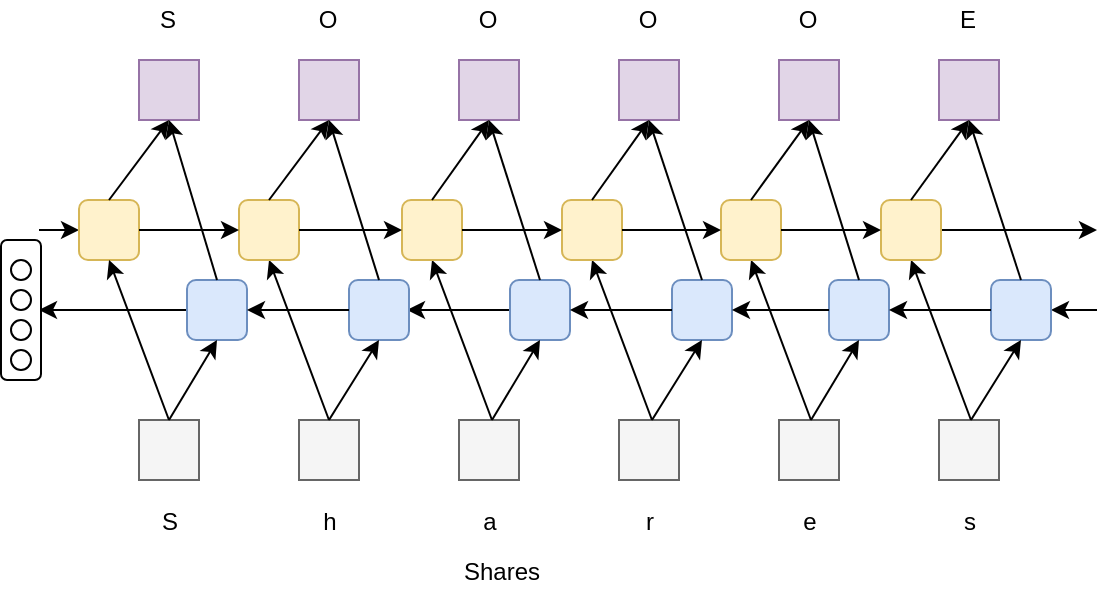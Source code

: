 <mxfile version="10.6.7" type="github"><diagram id="g8HI_m6oErlPgAcW6DRu" name="Page-1"><mxGraphModel dx="1158" dy="614" grid="1" gridSize="10" guides="1" tooltips="1" connect="1" arrows="1" fold="1" page="1" pageScale="1" pageWidth="827" pageHeight="1169" math="0" shadow="0"><root><mxCell id="0"/><mxCell id="1" parent="0"/><mxCell id="rIfPOnlPsE5DQsTtagdx-83" value="Shares" style="text;html=1;strokeColor=none;fillColor=none;align=center;verticalAlign=middle;whiteSpace=wrap;rounded=0;" vertex="1" parent="1"><mxGeometry x="376" y="382.5" width="40" height="20" as="geometry"/></mxCell><mxCell id="rIfPOnlPsE5DQsTtagdx-2" value="" style="whiteSpace=wrap;html=1;aspect=fixed;fillColor=#f5f5f5;strokeColor=#666666;fontColor=#333333;" vertex="1" parent="1"><mxGeometry x="214.5" y="317" width="30" height="30" as="geometry"/></mxCell><mxCell id="rIfPOnlPsE5DQsTtagdx-3" value="" style="whiteSpace=wrap;html=1;aspect=fixed;fillColor=#f5f5f5;strokeColor=#666666;fontColor=#333333;" vertex="1" parent="1"><mxGeometry x="294.5" y="317" width="30" height="30" as="geometry"/></mxCell><mxCell id="rIfPOnlPsE5DQsTtagdx-4" value="" style="whiteSpace=wrap;html=1;aspect=fixed;fillColor=#f5f5f5;strokeColor=#666666;fontColor=#333333;" vertex="1" parent="1"><mxGeometry x="374.5" y="317" width="30" height="30" as="geometry"/></mxCell><mxCell id="rIfPOnlPsE5DQsTtagdx-5" value="" style="whiteSpace=wrap;html=1;aspect=fixed;fillColor=#f5f5f5;strokeColor=#666666;fontColor=#333333;" vertex="1" parent="1"><mxGeometry x="454.5" y="317" width="30" height="30" as="geometry"/></mxCell><mxCell id="rIfPOnlPsE5DQsTtagdx-6" value="" style="whiteSpace=wrap;html=1;aspect=fixed;fillColor=#f5f5f5;strokeColor=#666666;fontColor=#333333;" vertex="1" parent="1"><mxGeometry x="534.5" y="317" width="30" height="30" as="geometry"/></mxCell><mxCell id="rIfPOnlPsE5DQsTtagdx-7" value="" style="whiteSpace=wrap;html=1;aspect=fixed;fillColor=#f5f5f5;strokeColor=#666666;fontColor=#333333;" vertex="1" parent="1"><mxGeometry x="614.5" y="317" width="30" height="30" as="geometry"/></mxCell><mxCell id="rIfPOnlPsE5DQsTtagdx-8" style="edgeStyle=none;rounded=0;orthogonalLoop=1;jettySize=auto;html=1;exitX=0;exitY=0.5;exitDx=0;exitDy=0;startArrow=none;startFill=0;endArrow=classic;endFill=1;" edge="1" parent="1" source="rIfPOnlPsE5DQsTtagdx-9"><mxGeometry relative="1" as="geometry"><mxPoint x="164.5" y="262" as="targetPoint"/></mxGeometry></mxCell><mxCell id="rIfPOnlPsE5DQsTtagdx-9" value="" style="rounded=1;whiteSpace=wrap;html=1;fillColor=#dae8fc;strokeColor=#6c8ebf;" vertex="1" parent="1"><mxGeometry x="238.5" y="247" width="30" height="30" as="geometry"/></mxCell><mxCell id="rIfPOnlPsE5DQsTtagdx-10" style="edgeStyle=none;rounded=0;orthogonalLoop=1;jettySize=auto;html=1;exitX=0;exitY=0.5;exitDx=0;exitDy=0;startArrow=classic;startFill=1;endArrow=none;endFill=0;" edge="1" parent="1" source="rIfPOnlPsE5DQsTtagdx-11"><mxGeometry relative="1" as="geometry"><mxPoint x="164.5" y="222" as="targetPoint"/></mxGeometry></mxCell><mxCell id="rIfPOnlPsE5DQsTtagdx-11" value="" style="rounded=1;whiteSpace=wrap;html=1;fillColor=#fff2cc;strokeColor=#d6b656;" vertex="1" parent="1"><mxGeometry x="184.5" y="207" width="30" height="30" as="geometry"/></mxCell><mxCell id="rIfPOnlPsE5DQsTtagdx-12" style="rounded=0;orthogonalLoop=1;jettySize=auto;html=1;exitX=0.5;exitY=0;exitDx=0;exitDy=0;entryX=0.5;entryY=1;entryDx=0;entryDy=0;" edge="1" parent="1" source="rIfPOnlPsE5DQsTtagdx-2" target="rIfPOnlPsE5DQsTtagdx-11"><mxGeometry relative="1" as="geometry"/></mxCell><mxCell id="rIfPOnlPsE5DQsTtagdx-13" value="" style="endArrow=classic;html=1;exitX=0.5;exitY=0;exitDx=0;exitDy=0;entryX=0.5;entryY=1;entryDx=0;entryDy=0;" edge="1" parent="1" source="rIfPOnlPsE5DQsTtagdx-2" target="rIfPOnlPsE5DQsTtagdx-9"><mxGeometry width="50" height="50" relative="1" as="geometry"><mxPoint x="184.5" y="417" as="sourcePoint"/><mxPoint x="234.5" y="367" as="targetPoint"/></mxGeometry></mxCell><mxCell id="rIfPOnlPsE5DQsTtagdx-14" style="rounded=0;orthogonalLoop=1;jettySize=auto;html=1;exitX=0.5;exitY=0;exitDx=0;exitDy=0;entryX=0.5;entryY=1;entryDx=0;entryDy=0;" edge="1" parent="1" target="rIfPOnlPsE5DQsTtagdx-18"><mxGeometry relative="1" as="geometry"><mxPoint x="309.5" y="317" as="sourcePoint"/></mxGeometry></mxCell><mxCell id="rIfPOnlPsE5DQsTtagdx-15" style="edgeStyle=none;rounded=0;orthogonalLoop=1;jettySize=auto;html=1;exitX=1;exitY=0.5;exitDx=0;exitDy=0;entryX=0;entryY=0.5;entryDx=0;entryDy=0;startArrow=classic;startFill=1;endArrow=none;endFill=0;" edge="1" parent="1" target="rIfPOnlPsE5DQsTtagdx-22"><mxGeometry relative="1" as="geometry"><mxPoint x="348.5" y="262" as="sourcePoint"/></mxGeometry></mxCell><mxCell id="rIfPOnlPsE5DQsTtagdx-16" value="" style="rounded=1;whiteSpace=wrap;html=1;fillColor=#dae8fc;strokeColor=#6c8ebf;" vertex="1" parent="1"><mxGeometry x="319.5" y="247" width="30" height="30" as="geometry"/></mxCell><mxCell id="rIfPOnlPsE5DQsTtagdx-17" style="edgeStyle=none;rounded=0;orthogonalLoop=1;jettySize=auto;html=1;exitX=1;exitY=0.5;exitDx=0;exitDy=0;entryX=0;entryY=0.5;entryDx=0;entryDy=0;startArrow=classic;startFill=1;endArrow=none;endFill=0;" edge="1" parent="1" source="rIfPOnlPsE5DQsTtagdx-9" target="rIfPOnlPsE5DQsTtagdx-16"><mxGeometry relative="1" as="geometry"/></mxCell><mxCell id="rIfPOnlPsE5DQsTtagdx-18" value="" style="rounded=1;whiteSpace=wrap;html=1;fillColor=#fff2cc;strokeColor=#d6b656;" vertex="1" parent="1"><mxGeometry x="264.5" y="207" width="30" height="30" as="geometry"/></mxCell><mxCell id="rIfPOnlPsE5DQsTtagdx-19" style="edgeStyle=none;rounded=0;orthogonalLoop=1;jettySize=auto;html=1;exitX=1;exitY=0.5;exitDx=0;exitDy=0;entryX=0;entryY=0.5;entryDx=0;entryDy=0;startArrow=none;startFill=0;endArrow=classic;endFill=1;" edge="1" parent="1" source="rIfPOnlPsE5DQsTtagdx-11" target="rIfPOnlPsE5DQsTtagdx-18"><mxGeometry relative="1" as="geometry"/></mxCell><mxCell id="rIfPOnlPsE5DQsTtagdx-20" value="" style="endArrow=classic;html=1;exitX=0.5;exitY=0;exitDx=0;exitDy=0;entryX=0.5;entryY=1;entryDx=0;entryDy=0;" edge="1" parent="1" target="rIfPOnlPsE5DQsTtagdx-16"><mxGeometry width="50" height="50" relative="1" as="geometry"><mxPoint x="309.5" y="317" as="sourcePoint"/><mxPoint x="314.5" y="367" as="targetPoint"/></mxGeometry></mxCell><mxCell id="rIfPOnlPsE5DQsTtagdx-21" style="rounded=0;orthogonalLoop=1;jettySize=auto;html=1;exitX=0.5;exitY=0;exitDx=0;exitDy=0;entryX=0.5;entryY=1;entryDx=0;entryDy=0;" edge="1" parent="1" target="rIfPOnlPsE5DQsTtagdx-23"><mxGeometry relative="1" as="geometry"><mxPoint x="391" y="317" as="sourcePoint"/></mxGeometry></mxCell><mxCell id="rIfPOnlPsE5DQsTtagdx-22" value="" style="rounded=1;whiteSpace=wrap;html=1;fillColor=#dae8fc;strokeColor=#6c8ebf;" vertex="1" parent="1"><mxGeometry x="400" y="247" width="30" height="30" as="geometry"/></mxCell><mxCell id="rIfPOnlPsE5DQsTtagdx-23" value="" style="rounded=1;whiteSpace=wrap;html=1;fillColor=#fff2cc;strokeColor=#d6b656;" vertex="1" parent="1"><mxGeometry x="346" y="207" width="30" height="30" as="geometry"/></mxCell><mxCell id="rIfPOnlPsE5DQsTtagdx-24" style="edgeStyle=none;rounded=0;orthogonalLoop=1;jettySize=auto;html=1;exitX=1;exitY=0.5;exitDx=0;exitDy=0;entryX=0;entryY=0.5;entryDx=0;entryDy=0;startArrow=none;startFill=0;endArrow=classic;endFill=1;" edge="1" parent="1" source="rIfPOnlPsE5DQsTtagdx-18" target="rIfPOnlPsE5DQsTtagdx-23"><mxGeometry relative="1" as="geometry"/></mxCell><mxCell id="rIfPOnlPsE5DQsTtagdx-25" value="" style="endArrow=classic;html=1;exitX=0.5;exitY=0;exitDx=0;exitDy=0;entryX=0.5;entryY=1;entryDx=0;entryDy=0;" edge="1" parent="1" target="rIfPOnlPsE5DQsTtagdx-22"><mxGeometry width="50" height="50" relative="1" as="geometry"><mxPoint x="391" y="317" as="sourcePoint"/><mxPoint x="396" y="367" as="targetPoint"/></mxGeometry></mxCell><mxCell id="rIfPOnlPsE5DQsTtagdx-26" style="rounded=0;orthogonalLoop=1;jettySize=auto;html=1;exitX=0.5;exitY=0;exitDx=0;exitDy=0;entryX=0.5;entryY=1;entryDx=0;entryDy=0;" edge="1" parent="1" target="rIfPOnlPsE5DQsTtagdx-29"><mxGeometry relative="1" as="geometry"><mxPoint x="471" y="317" as="sourcePoint"/></mxGeometry></mxCell><mxCell id="rIfPOnlPsE5DQsTtagdx-27" value="" style="rounded=1;whiteSpace=wrap;html=1;fillColor=#dae8fc;strokeColor=#6c8ebf;" vertex="1" parent="1"><mxGeometry x="481" y="247" width="30" height="30" as="geometry"/></mxCell><mxCell id="rIfPOnlPsE5DQsTtagdx-28" style="edgeStyle=none;rounded=0;orthogonalLoop=1;jettySize=auto;html=1;exitX=1;exitY=0.5;exitDx=0;exitDy=0;entryX=0;entryY=0.5;entryDx=0;entryDy=0;startArrow=classic;startFill=1;endArrow=none;endFill=0;" edge="1" parent="1" source="rIfPOnlPsE5DQsTtagdx-22" target="rIfPOnlPsE5DQsTtagdx-27"><mxGeometry relative="1" as="geometry"/></mxCell><mxCell id="rIfPOnlPsE5DQsTtagdx-29" value="" style="rounded=1;whiteSpace=wrap;html=1;fillColor=#fff2cc;strokeColor=#d6b656;" vertex="1" parent="1"><mxGeometry x="426" y="207" width="30" height="30" as="geometry"/></mxCell><mxCell id="rIfPOnlPsE5DQsTtagdx-30" style="edgeStyle=none;rounded=0;orthogonalLoop=1;jettySize=auto;html=1;exitX=1;exitY=0.5;exitDx=0;exitDy=0;entryX=0;entryY=0.5;entryDx=0;entryDy=0;startArrow=none;startFill=0;endArrow=classic;endFill=1;" edge="1" parent="1" source="rIfPOnlPsE5DQsTtagdx-23" target="rIfPOnlPsE5DQsTtagdx-29"><mxGeometry relative="1" as="geometry"/></mxCell><mxCell id="rIfPOnlPsE5DQsTtagdx-31" value="" style="endArrow=classic;html=1;exitX=0.5;exitY=0;exitDx=0;exitDy=0;entryX=0.5;entryY=1;entryDx=0;entryDy=0;" edge="1" parent="1" target="rIfPOnlPsE5DQsTtagdx-27"><mxGeometry width="50" height="50" relative="1" as="geometry"><mxPoint x="471" y="317" as="sourcePoint"/><mxPoint x="476" y="367" as="targetPoint"/></mxGeometry></mxCell><mxCell id="rIfPOnlPsE5DQsTtagdx-32" style="rounded=0;orthogonalLoop=1;jettySize=auto;html=1;exitX=0.5;exitY=0;exitDx=0;exitDy=0;entryX=0.5;entryY=1;entryDx=0;entryDy=0;" edge="1" parent="1" target="rIfPOnlPsE5DQsTtagdx-35"><mxGeometry relative="1" as="geometry"><mxPoint x="550.5" y="317" as="sourcePoint"/></mxGeometry></mxCell><mxCell id="rIfPOnlPsE5DQsTtagdx-33" value="" style="rounded=1;whiteSpace=wrap;html=1;fillColor=#dae8fc;strokeColor=#6c8ebf;" vertex="1" parent="1"><mxGeometry x="559.5" y="247" width="30" height="30" as="geometry"/></mxCell><mxCell id="rIfPOnlPsE5DQsTtagdx-34" style="edgeStyle=none;rounded=0;orthogonalLoop=1;jettySize=auto;html=1;exitX=1;exitY=0.5;exitDx=0;exitDy=0;entryX=0;entryY=0.5;entryDx=0;entryDy=0;startArrow=classic;startFill=1;endArrow=none;endFill=0;" edge="1" parent="1" source="rIfPOnlPsE5DQsTtagdx-27" target="rIfPOnlPsE5DQsTtagdx-33"><mxGeometry relative="1" as="geometry"/></mxCell><mxCell id="rIfPOnlPsE5DQsTtagdx-35" value="" style="rounded=1;whiteSpace=wrap;html=1;fillColor=#fff2cc;strokeColor=#d6b656;" vertex="1" parent="1"><mxGeometry x="505.5" y="207" width="30" height="30" as="geometry"/></mxCell><mxCell id="rIfPOnlPsE5DQsTtagdx-36" style="edgeStyle=none;rounded=0;orthogonalLoop=1;jettySize=auto;html=1;exitX=1;exitY=0.5;exitDx=0;exitDy=0;entryX=0;entryY=0.5;entryDx=0;entryDy=0;startArrow=none;startFill=0;endArrow=classic;endFill=1;" edge="1" parent="1" source="rIfPOnlPsE5DQsTtagdx-29" target="rIfPOnlPsE5DQsTtagdx-35"><mxGeometry relative="1" as="geometry"/></mxCell><mxCell id="rIfPOnlPsE5DQsTtagdx-37" value="" style="endArrow=classic;html=1;exitX=0.5;exitY=0;exitDx=0;exitDy=0;entryX=0.5;entryY=1;entryDx=0;entryDy=0;" edge="1" parent="1" target="rIfPOnlPsE5DQsTtagdx-33"><mxGeometry width="50" height="50" relative="1" as="geometry"><mxPoint x="550.5" y="317" as="sourcePoint"/><mxPoint x="555.5" y="367" as="targetPoint"/></mxGeometry></mxCell><mxCell id="rIfPOnlPsE5DQsTtagdx-38" style="rounded=0;orthogonalLoop=1;jettySize=auto;html=1;exitX=0.5;exitY=0;exitDx=0;exitDy=0;entryX=0.5;entryY=1;entryDx=0;entryDy=0;" edge="1" parent="1" target="rIfPOnlPsE5DQsTtagdx-43"><mxGeometry relative="1" as="geometry"><mxPoint x="630.5" y="317" as="sourcePoint"/></mxGeometry></mxCell><mxCell id="rIfPOnlPsE5DQsTtagdx-39" style="edgeStyle=none;rounded=0;orthogonalLoop=1;jettySize=auto;html=1;exitX=1;exitY=0.5;exitDx=0;exitDy=0;startArrow=classic;startFill=1;endArrow=none;endFill=0;" edge="1" parent="1" source="rIfPOnlPsE5DQsTtagdx-40"><mxGeometry relative="1" as="geometry"><mxPoint x="693.5" y="262" as="targetPoint"/></mxGeometry></mxCell><mxCell id="rIfPOnlPsE5DQsTtagdx-40" value="" style="rounded=1;whiteSpace=wrap;html=1;fillColor=#dae8fc;strokeColor=#6c8ebf;" vertex="1" parent="1"><mxGeometry x="640.5" y="247" width="30" height="30" as="geometry"/></mxCell><mxCell id="rIfPOnlPsE5DQsTtagdx-41" style="edgeStyle=none;rounded=0;orthogonalLoop=1;jettySize=auto;html=1;exitX=1;exitY=0.5;exitDx=0;exitDy=0;entryX=0;entryY=0.5;entryDx=0;entryDy=0;startArrow=classic;startFill=1;endArrow=none;endFill=0;" edge="1" parent="1" source="rIfPOnlPsE5DQsTtagdx-33" target="rIfPOnlPsE5DQsTtagdx-40"><mxGeometry relative="1" as="geometry"/></mxCell><mxCell id="rIfPOnlPsE5DQsTtagdx-42" style="edgeStyle=none;rounded=0;orthogonalLoop=1;jettySize=auto;html=1;exitX=1;exitY=0.5;exitDx=0;exitDy=0;startArrow=none;startFill=0;endArrow=classic;endFill=1;" edge="1" parent="1" source="rIfPOnlPsE5DQsTtagdx-43"><mxGeometry relative="1" as="geometry"><mxPoint x="693.5" y="222" as="targetPoint"/></mxGeometry></mxCell><mxCell id="rIfPOnlPsE5DQsTtagdx-43" value="" style="rounded=1;whiteSpace=wrap;html=1;fillColor=#fff2cc;strokeColor=#d6b656;" vertex="1" parent="1"><mxGeometry x="585.5" y="207" width="30" height="30" as="geometry"/></mxCell><mxCell id="rIfPOnlPsE5DQsTtagdx-44" style="edgeStyle=none;rounded=0;orthogonalLoop=1;jettySize=auto;html=1;exitX=1;exitY=0.5;exitDx=0;exitDy=0;entryX=0;entryY=0.5;entryDx=0;entryDy=0;startArrow=none;startFill=0;endArrow=classic;endFill=1;" edge="1" parent="1" source="rIfPOnlPsE5DQsTtagdx-35" target="rIfPOnlPsE5DQsTtagdx-43"><mxGeometry relative="1" as="geometry"/></mxCell><mxCell id="rIfPOnlPsE5DQsTtagdx-45" value="" style="endArrow=classic;html=1;exitX=0.5;exitY=0;exitDx=0;exitDy=0;entryX=0.5;entryY=1;entryDx=0;entryDy=0;" edge="1" parent="1" target="rIfPOnlPsE5DQsTtagdx-40"><mxGeometry width="50" height="50" relative="1" as="geometry"><mxPoint x="630.5" y="317" as="sourcePoint"/><mxPoint x="635.5" y="367" as="targetPoint"/></mxGeometry></mxCell><mxCell id="rIfPOnlPsE5DQsTtagdx-46" value="S" style="text;html=1;strokeColor=none;fillColor=none;align=center;verticalAlign=middle;whiteSpace=wrap;rounded=0;" vertex="1" parent="1"><mxGeometry x="209.5" y="358" width="40" height="20" as="geometry"/></mxCell><mxCell id="rIfPOnlPsE5DQsTtagdx-47" value="h" style="text;html=1;strokeColor=none;fillColor=none;align=center;verticalAlign=middle;whiteSpace=wrap;rounded=0;" vertex="1" parent="1"><mxGeometry x="289.5" y="358" width="40" height="20" as="geometry"/></mxCell><mxCell id="rIfPOnlPsE5DQsTtagdx-48" value="a" style="text;html=1;strokeColor=none;fillColor=none;align=center;verticalAlign=middle;whiteSpace=wrap;rounded=0;" vertex="1" parent="1"><mxGeometry x="369.5" y="358" width="40" height="20" as="geometry"/></mxCell><mxCell id="rIfPOnlPsE5DQsTtagdx-49" value="r" style="text;html=1;strokeColor=none;fillColor=none;align=center;verticalAlign=middle;whiteSpace=wrap;rounded=0;" vertex="1" parent="1"><mxGeometry x="449.5" y="358" width="40" height="20" as="geometry"/></mxCell><mxCell id="rIfPOnlPsE5DQsTtagdx-50" value="e" style="text;html=1;strokeColor=none;fillColor=none;align=center;verticalAlign=middle;whiteSpace=wrap;rounded=0;" vertex="1" parent="1"><mxGeometry x="529.5" y="358" width="40" height="20" as="geometry"/></mxCell><mxCell id="rIfPOnlPsE5DQsTtagdx-51" value="s" style="text;html=1;strokeColor=none;fillColor=none;align=center;verticalAlign=middle;whiteSpace=wrap;rounded=0;" vertex="1" parent="1"><mxGeometry x="609.5" y="358" width="40" height="20" as="geometry"/></mxCell><mxCell id="rIfPOnlPsE5DQsTtagdx-55" value="" style="whiteSpace=wrap;html=1;aspect=fixed;fillColor=#e1d5e7;strokeColor=#9673a6;" vertex="1" parent="1"><mxGeometry x="214.5" y="137" width="30" height="30" as="geometry"/></mxCell><mxCell id="rIfPOnlPsE5DQsTtagdx-56" style="edgeStyle=none;rounded=0;orthogonalLoop=1;jettySize=auto;html=1;exitX=0.5;exitY=0;exitDx=0;exitDy=0;startArrow=none;startFill=0;endArrow=classic;endFill=1;entryX=0.5;entryY=1;entryDx=0;entryDy=0;" edge="1" parent="1" source="rIfPOnlPsE5DQsTtagdx-9" target="rIfPOnlPsE5DQsTtagdx-55"><mxGeometry relative="1" as="geometry"><mxPoint x="224.5" y="167" as="targetPoint"/></mxGeometry></mxCell><mxCell id="rIfPOnlPsE5DQsTtagdx-57" style="edgeStyle=none;rounded=0;orthogonalLoop=1;jettySize=auto;html=1;exitX=0.5;exitY=0;exitDx=0;exitDy=0;entryX=0.5;entryY=1;entryDx=0;entryDy=0;startArrow=none;startFill=0;endArrow=classic;endFill=1;" edge="1" parent="1" source="rIfPOnlPsE5DQsTtagdx-11" target="rIfPOnlPsE5DQsTtagdx-55"><mxGeometry relative="1" as="geometry"/></mxCell><mxCell id="rIfPOnlPsE5DQsTtagdx-59" value="" style="whiteSpace=wrap;html=1;aspect=fixed;fillColor=#e1d5e7;strokeColor=#9673a6;" vertex="1" parent="1"><mxGeometry x="294.5" y="137" width="30" height="30" as="geometry"/></mxCell><mxCell id="rIfPOnlPsE5DQsTtagdx-60" style="edgeStyle=none;rounded=0;orthogonalLoop=1;jettySize=auto;html=1;exitX=0.5;exitY=0;exitDx=0;exitDy=0;startArrow=none;startFill=0;endArrow=classic;endFill=1;entryX=0.5;entryY=1;entryDx=0;entryDy=0;" edge="1" parent="1" source="rIfPOnlPsE5DQsTtagdx-16" target="rIfPOnlPsE5DQsTtagdx-59"><mxGeometry relative="1" as="geometry"><mxPoint x="314.5" y="167" as="targetPoint"/></mxGeometry></mxCell><mxCell id="rIfPOnlPsE5DQsTtagdx-61" style="edgeStyle=none;rounded=0;orthogonalLoop=1;jettySize=auto;html=1;exitX=0.5;exitY=0;exitDx=0;exitDy=0;entryX=0.5;entryY=1;entryDx=0;entryDy=0;startArrow=none;startFill=0;endArrow=classic;endFill=1;" edge="1" parent="1" source="rIfPOnlPsE5DQsTtagdx-18" target="rIfPOnlPsE5DQsTtagdx-59"><mxGeometry relative="1" as="geometry"/></mxCell><mxCell id="rIfPOnlPsE5DQsTtagdx-62" value="" style="whiteSpace=wrap;html=1;aspect=fixed;fillColor=#e1d5e7;strokeColor=#9673a6;" vertex="1" parent="1"><mxGeometry x="374.5" y="137" width="30" height="30" as="geometry"/></mxCell><mxCell id="rIfPOnlPsE5DQsTtagdx-63" style="edgeStyle=none;rounded=0;orthogonalLoop=1;jettySize=auto;html=1;exitX=0.5;exitY=0;exitDx=0;exitDy=0;entryX=0.5;entryY=1;entryDx=0;entryDy=0;startArrow=none;startFill=0;endArrow=classic;endFill=1;" edge="1" parent="1" source="rIfPOnlPsE5DQsTtagdx-22" target="rIfPOnlPsE5DQsTtagdx-62"><mxGeometry relative="1" as="geometry"/></mxCell><mxCell id="rIfPOnlPsE5DQsTtagdx-64" style="edgeStyle=none;rounded=0;orthogonalLoop=1;jettySize=auto;html=1;exitX=0.5;exitY=0;exitDx=0;exitDy=0;entryX=0.5;entryY=1;entryDx=0;entryDy=0;startArrow=none;startFill=0;endArrow=classic;endFill=1;" edge="1" parent="1" source="rIfPOnlPsE5DQsTtagdx-23" target="rIfPOnlPsE5DQsTtagdx-62"><mxGeometry relative="1" as="geometry"/></mxCell><mxCell id="rIfPOnlPsE5DQsTtagdx-65" value="" style="whiteSpace=wrap;html=1;aspect=fixed;fillColor=#e1d5e7;strokeColor=#9673a6;" vertex="1" parent="1"><mxGeometry x="454.5" y="137" width="30" height="30" as="geometry"/></mxCell><mxCell id="rIfPOnlPsE5DQsTtagdx-66" style="edgeStyle=none;rounded=0;orthogonalLoop=1;jettySize=auto;html=1;exitX=0.5;exitY=0;exitDx=0;exitDy=0;startArrow=none;startFill=0;endArrow=classic;endFill=1;entryX=0.5;entryY=1;entryDx=0;entryDy=0;" edge="1" parent="1" source="rIfPOnlPsE5DQsTtagdx-27" target="rIfPOnlPsE5DQsTtagdx-65"><mxGeometry relative="1" as="geometry"><mxPoint x="474.5" y="167" as="targetPoint"/></mxGeometry></mxCell><mxCell id="rIfPOnlPsE5DQsTtagdx-67" style="edgeStyle=none;rounded=0;orthogonalLoop=1;jettySize=auto;html=1;exitX=0.5;exitY=0;exitDx=0;exitDy=0;entryX=0.5;entryY=1;entryDx=0;entryDy=0;startArrow=none;startFill=0;endArrow=classic;endFill=1;" edge="1" parent="1" source="rIfPOnlPsE5DQsTtagdx-29" target="rIfPOnlPsE5DQsTtagdx-65"><mxGeometry relative="1" as="geometry"/></mxCell><mxCell id="rIfPOnlPsE5DQsTtagdx-69" value="" style="whiteSpace=wrap;html=1;aspect=fixed;fillColor=#e1d5e7;strokeColor=#9673a6;" vertex="1" parent="1"><mxGeometry x="534.5" y="137" width="30" height="30" as="geometry"/></mxCell><mxCell id="rIfPOnlPsE5DQsTtagdx-70" style="edgeStyle=none;rounded=0;orthogonalLoop=1;jettySize=auto;html=1;exitX=0.5;exitY=0;exitDx=0;exitDy=0;entryX=0.5;entryY=1;entryDx=0;entryDy=0;startArrow=none;startFill=0;endArrow=classic;endFill=1;" edge="1" parent="1" source="rIfPOnlPsE5DQsTtagdx-33" target="rIfPOnlPsE5DQsTtagdx-69"><mxGeometry relative="1" as="geometry"/></mxCell><mxCell id="rIfPOnlPsE5DQsTtagdx-71" style="edgeStyle=none;rounded=0;orthogonalLoop=1;jettySize=auto;html=1;exitX=0.5;exitY=0;exitDx=0;exitDy=0;entryX=0.5;entryY=1;entryDx=0;entryDy=0;startArrow=none;startFill=0;endArrow=classic;endFill=1;" edge="1" parent="1" source="rIfPOnlPsE5DQsTtagdx-35" target="rIfPOnlPsE5DQsTtagdx-69"><mxGeometry relative="1" as="geometry"/></mxCell><mxCell id="rIfPOnlPsE5DQsTtagdx-72" value="" style="whiteSpace=wrap;html=1;aspect=fixed;fillColor=#e1d5e7;strokeColor=#9673a6;" vertex="1" parent="1"><mxGeometry x="614.5" y="137" width="30" height="30" as="geometry"/></mxCell><mxCell id="rIfPOnlPsE5DQsTtagdx-73" style="edgeStyle=none;rounded=0;orthogonalLoop=1;jettySize=auto;html=1;exitX=0.5;exitY=0;exitDx=0;exitDy=0;entryX=0.5;entryY=1;entryDx=0;entryDy=0;startArrow=none;startFill=0;endArrow=classic;endFill=1;" edge="1" parent="1" source="rIfPOnlPsE5DQsTtagdx-40" target="rIfPOnlPsE5DQsTtagdx-72"><mxGeometry relative="1" as="geometry"/></mxCell><mxCell id="rIfPOnlPsE5DQsTtagdx-74" value="S" style="text;html=1;strokeColor=none;fillColor=none;align=center;verticalAlign=middle;whiteSpace=wrap;rounded=0;" vertex="1" parent="1"><mxGeometry x="208.5" y="107" width="40" height="20" as="geometry"/></mxCell><mxCell id="rIfPOnlPsE5DQsTtagdx-75" value="O" style="text;html=1;strokeColor=none;fillColor=none;align=center;verticalAlign=middle;whiteSpace=wrap;rounded=0;" vertex="1" parent="1"><mxGeometry x="288.5" y="107" width="40" height="20" as="geometry"/></mxCell><mxCell id="rIfPOnlPsE5DQsTtagdx-76" value="O" style="text;html=1;strokeColor=none;fillColor=none;align=center;verticalAlign=middle;whiteSpace=wrap;rounded=0;" vertex="1" parent="1"><mxGeometry x="368.5" y="107" width="40" height="20" as="geometry"/></mxCell><mxCell id="rIfPOnlPsE5DQsTtagdx-77" value="O" style="text;html=1;strokeColor=none;fillColor=none;align=center;verticalAlign=middle;whiteSpace=wrap;rounded=0;" vertex="1" parent="1"><mxGeometry x="448.5" y="107" width="40" height="20" as="geometry"/></mxCell><mxCell id="rIfPOnlPsE5DQsTtagdx-78" value="O" style="text;html=1;strokeColor=none;fillColor=none;align=center;verticalAlign=middle;whiteSpace=wrap;rounded=0;" vertex="1" parent="1"><mxGeometry x="528.5" y="107" width="40" height="20" as="geometry"/></mxCell><mxCell id="rIfPOnlPsE5DQsTtagdx-79" value="E" style="text;html=1;strokeColor=none;fillColor=none;align=center;verticalAlign=middle;whiteSpace=wrap;rounded=0;" vertex="1" parent="1"><mxGeometry x="608.5" y="107" width="40" height="20" as="geometry"/></mxCell><mxCell id="rIfPOnlPsE5DQsTtagdx-80" style="edgeStyle=none;rounded=0;orthogonalLoop=1;jettySize=auto;html=1;exitX=0.5;exitY=0;exitDx=0;exitDy=0;entryX=0.5;entryY=1;entryDx=0;entryDy=0;startArrow=none;startFill=0;endArrow=classic;endFill=1;" edge="1" parent="1" source="rIfPOnlPsE5DQsTtagdx-43" target="rIfPOnlPsE5DQsTtagdx-72"><mxGeometry relative="1" as="geometry"/></mxCell><mxCell id="rIfPOnlPsE5DQsTtagdx-85" value="" style="rounded=1;whiteSpace=wrap;html=1;" vertex="1" parent="1"><mxGeometry x="145.5" y="227" width="20" height="70" as="geometry"/></mxCell><mxCell id="rIfPOnlPsE5DQsTtagdx-86" value="" style="ellipse;whiteSpace=wrap;html=1;aspect=fixed;" vertex="1" parent="1"><mxGeometry x="150.5" y="237" width="10" height="10" as="geometry"/></mxCell><mxCell id="rIfPOnlPsE5DQsTtagdx-87" value="" style="ellipse;whiteSpace=wrap;html=1;aspect=fixed;" vertex="1" parent="1"><mxGeometry x="150.5" y="252" width="10" height="10" as="geometry"/></mxCell><mxCell id="rIfPOnlPsE5DQsTtagdx-88" value="" style="ellipse;whiteSpace=wrap;html=1;aspect=fixed;" vertex="1" parent="1"><mxGeometry x="150.5" y="267" width="10" height="10" as="geometry"/></mxCell><mxCell id="rIfPOnlPsE5DQsTtagdx-89" value="" style="ellipse;whiteSpace=wrap;html=1;aspect=fixed;" vertex="1" parent="1"><mxGeometry x="150.5" y="282" width="10" height="10" as="geometry"/></mxCell></root></mxGraphModel></diagram></mxfile>